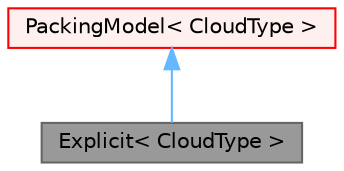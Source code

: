 digraph "Explicit&lt; CloudType &gt;"
{
 // LATEX_PDF_SIZE
  bgcolor="transparent";
  edge [fontname=Helvetica,fontsize=10,labelfontname=Helvetica,labelfontsize=10];
  node [fontname=Helvetica,fontsize=10,shape=box,height=0.2,width=0.4];
  Node1 [id="Node000001",label="Explicit\< CloudType \>",height=0.2,width=0.4,color="gray40", fillcolor="grey60", style="filled", fontcolor="black",tooltip="Explicit model for applying an inter-particle stress to the particles."];
  Node2 -> Node1 [id="edge1_Node000001_Node000002",dir="back",color="steelblue1",style="solid",tooltip=" "];
  Node2 [id="Node000002",label="PackingModel\< CloudType \>",height=0.2,width=0.4,color="red", fillcolor="#FFF0F0", style="filled",URL="$classFoam_1_1PackingModel.html",tooltip="Base class for packing models."];
}
